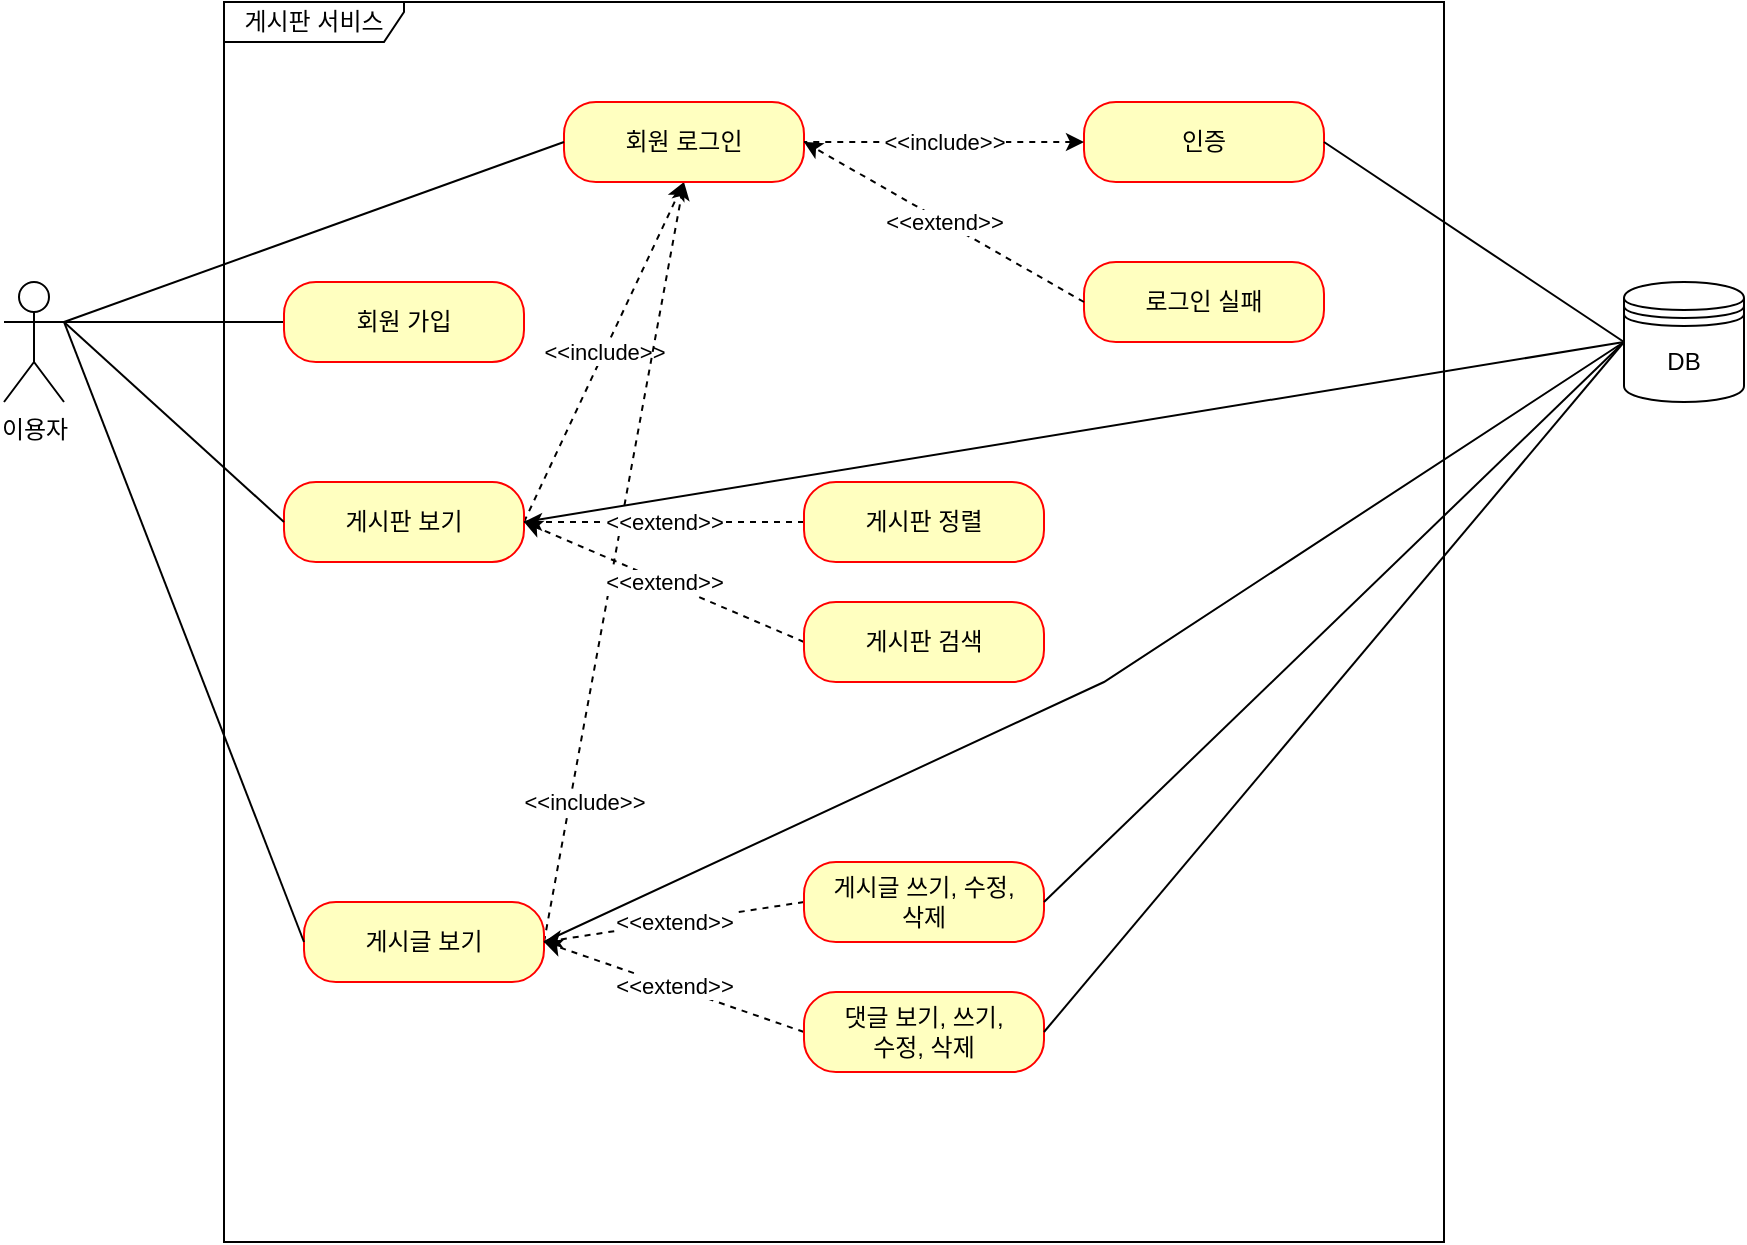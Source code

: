 <mxfile version="21.5.0" type="github">
  <diagram name="페이지-1" id="Btm-_TOON2q1yIZ-0QTO">
    <mxGraphModel dx="1562" dy="829" grid="1" gridSize="10" guides="1" tooltips="1" connect="1" arrows="1" fold="1" page="1" pageScale="1" pageWidth="1169" pageHeight="827" math="0" shadow="0">
      <root>
        <mxCell id="0" />
        <mxCell id="1" parent="0" />
        <mxCell id="bosHJi8yFp_loAS9r4mr-1" value="이용자" style="shape=umlActor;verticalLabelPosition=bottom;verticalAlign=top;html=1;outlineConnect=0;" vertex="1" parent="1">
          <mxGeometry x="80" y="230" width="30" height="60" as="geometry" />
        </mxCell>
        <mxCell id="bosHJi8yFp_loAS9r4mr-2" value="게시판 서비스" style="shape=umlFrame;whiteSpace=wrap;html=1;pointerEvents=0;width=90;height=20;" vertex="1" parent="1">
          <mxGeometry x="190" y="90" width="610" height="620" as="geometry" />
        </mxCell>
        <mxCell id="bosHJi8yFp_loAS9r4mr-14" style="rounded=0;orthogonalLoop=1;jettySize=auto;html=1;exitX=0;exitY=0.5;exitDx=0;exitDy=0;entryX=1;entryY=0.333;entryDx=0;entryDy=0;entryPerimeter=0;endArrow=none;endFill=0;" edge="1" parent="1" source="bosHJi8yFp_loAS9r4mr-3" target="bosHJi8yFp_loAS9r4mr-1">
          <mxGeometry relative="1" as="geometry" />
        </mxCell>
        <mxCell id="bosHJi8yFp_loAS9r4mr-3" value="회원 가입" style="rounded=1;whiteSpace=wrap;html=1;arcSize=40;fontColor=#000000;fillColor=#ffffc0;strokeColor=#ff0000;" vertex="1" parent="1">
          <mxGeometry x="220" y="230" width="120" height="40" as="geometry" />
        </mxCell>
        <mxCell id="bosHJi8yFp_loAS9r4mr-20" value="&amp;lt;&amp;lt;include&amp;gt;&amp;gt;" style="rounded=0;orthogonalLoop=1;jettySize=auto;html=1;exitX=1;exitY=0.5;exitDx=0;exitDy=0;entryX=0.5;entryY=1;entryDx=0;entryDy=0;startArrow=none;startFill=0;dashed=1;" edge="1" parent="1" source="bosHJi8yFp_loAS9r4mr-5" target="bosHJi8yFp_loAS9r4mr-7">
          <mxGeometry relative="1" as="geometry" />
        </mxCell>
        <mxCell id="bosHJi8yFp_loAS9r4mr-5" value="게시판 보기" style="rounded=1;whiteSpace=wrap;html=1;arcSize=40;fontColor=#000000;fillColor=#ffffc0;strokeColor=#ff0000;" vertex="1" parent="1">
          <mxGeometry x="220" y="330" width="120" height="40" as="geometry" />
        </mxCell>
        <mxCell id="bosHJi8yFp_loAS9r4mr-21" style="rounded=0;orthogonalLoop=1;jettySize=auto;html=1;exitX=1;exitY=0.5;exitDx=0;exitDy=0;entryX=0.5;entryY=1;entryDx=0;entryDy=0;dashed=1;" edge="1" parent="1" source="bosHJi8yFp_loAS9r4mr-6" target="bosHJi8yFp_loAS9r4mr-7">
          <mxGeometry relative="1" as="geometry" />
        </mxCell>
        <mxCell id="bosHJi8yFp_loAS9r4mr-22" value="&amp;lt;&amp;lt;include&amp;gt;&amp;gt;" style="edgeLabel;html=1;align=center;verticalAlign=middle;resizable=0;points=[];" vertex="1" connectable="0" parent="bosHJi8yFp_loAS9r4mr-21">
          <mxGeometry x="-0.178" y="-1" relative="1" as="geometry">
            <mxPoint x="-10" y="86" as="offset" />
          </mxGeometry>
        </mxCell>
        <mxCell id="bosHJi8yFp_loAS9r4mr-6" value="게시글 보기" style="rounded=1;whiteSpace=wrap;html=1;arcSize=40;fontColor=#000000;fillColor=#ffffc0;strokeColor=#ff0000;" vertex="1" parent="1">
          <mxGeometry x="230" y="540" width="120" height="40" as="geometry" />
        </mxCell>
        <mxCell id="bosHJi8yFp_loAS9r4mr-7" value="회원 로그인" style="rounded=1;whiteSpace=wrap;html=1;arcSize=40;fontColor=#000000;fillColor=#ffffc0;strokeColor=#ff0000;" vertex="1" parent="1">
          <mxGeometry x="360" y="140" width="120" height="40" as="geometry" />
        </mxCell>
        <mxCell id="bosHJi8yFp_loAS9r4mr-8" value="인증" style="rounded=1;whiteSpace=wrap;html=1;arcSize=40;fontColor=#000000;fillColor=#ffffc0;strokeColor=#ff0000;" vertex="1" parent="1">
          <mxGeometry x="620" y="140" width="120" height="40" as="geometry" />
        </mxCell>
        <mxCell id="bosHJi8yFp_loAS9r4mr-9" value="로그인 실패" style="rounded=1;whiteSpace=wrap;html=1;arcSize=40;fontColor=#000000;fillColor=#ffffc0;strokeColor=#ff0000;" vertex="1" parent="1">
          <mxGeometry x="620" y="220" width="120" height="40" as="geometry" />
        </mxCell>
        <mxCell id="bosHJi8yFp_loAS9r4mr-23" value="&amp;lt;&amp;lt;extend&amp;gt;&amp;gt;" style="rounded=0;orthogonalLoop=1;jettySize=auto;html=1;exitX=0;exitY=0.5;exitDx=0;exitDy=0;entryX=1;entryY=0.5;entryDx=0;entryDy=0;dashed=1;" edge="1" parent="1" source="bosHJi8yFp_loAS9r4mr-10" target="bosHJi8yFp_loAS9r4mr-5">
          <mxGeometry relative="1" as="geometry" />
        </mxCell>
        <mxCell id="bosHJi8yFp_loAS9r4mr-10" value="게시판 정렬" style="rounded=1;whiteSpace=wrap;html=1;arcSize=40;fontColor=#000000;fillColor=#ffffc0;strokeColor=#ff0000;" vertex="1" parent="1">
          <mxGeometry x="480" y="330" width="120" height="40" as="geometry" />
        </mxCell>
        <mxCell id="bosHJi8yFp_loAS9r4mr-24" value="&amp;lt;&amp;lt;extend&amp;gt;&amp;gt;" style="rounded=0;orthogonalLoop=1;jettySize=auto;html=1;exitX=0;exitY=0.5;exitDx=0;exitDy=0;dashed=1;" edge="1" parent="1" source="bosHJi8yFp_loAS9r4mr-11">
          <mxGeometry relative="1" as="geometry">
            <mxPoint x="340" y="350" as="targetPoint" />
          </mxGeometry>
        </mxCell>
        <mxCell id="bosHJi8yFp_loAS9r4mr-11" value="게시판 검색" style="rounded=1;whiteSpace=wrap;html=1;arcSize=40;fontColor=#000000;fillColor=#ffffc0;strokeColor=#ff0000;" vertex="1" parent="1">
          <mxGeometry x="480" y="390" width="120" height="40" as="geometry" />
        </mxCell>
        <mxCell id="bosHJi8yFp_loAS9r4mr-25" value="&amp;lt;&amp;lt;extend&amp;gt;&amp;gt;" style="rounded=0;orthogonalLoop=1;jettySize=auto;html=1;exitX=0;exitY=0.5;exitDx=0;exitDy=0;dashed=1;entryX=1;entryY=0.5;entryDx=0;entryDy=0;" edge="1" parent="1" source="bosHJi8yFp_loAS9r4mr-12" target="bosHJi8yFp_loAS9r4mr-6">
          <mxGeometry relative="1" as="geometry" />
        </mxCell>
        <mxCell id="bosHJi8yFp_loAS9r4mr-12" value="게시글 쓰기, 수정, &lt;br&gt;삭제" style="rounded=1;whiteSpace=wrap;html=1;arcSize=40;fontColor=#000000;fillColor=#ffffc0;strokeColor=#ff0000;" vertex="1" parent="1">
          <mxGeometry x="480" y="520" width="120" height="40" as="geometry" />
        </mxCell>
        <mxCell id="bosHJi8yFp_loAS9r4mr-26" value="&amp;lt;&amp;lt;extend&amp;gt;&amp;gt;" style="rounded=0;orthogonalLoop=1;jettySize=auto;html=1;exitX=0;exitY=0.5;exitDx=0;exitDy=0;entryX=1;entryY=0.5;entryDx=0;entryDy=0;dashed=1;" edge="1" parent="1" source="bosHJi8yFp_loAS9r4mr-13" target="bosHJi8yFp_loAS9r4mr-6">
          <mxGeometry relative="1" as="geometry" />
        </mxCell>
        <mxCell id="bosHJi8yFp_loAS9r4mr-13" value="댓글 보기, 쓰기, &lt;br&gt;수정, 삭제" style="rounded=1;whiteSpace=wrap;html=1;arcSize=40;fontColor=#000000;fillColor=#ffffc0;strokeColor=#ff0000;" vertex="1" parent="1">
          <mxGeometry x="480" y="585" width="120" height="40" as="geometry" />
        </mxCell>
        <mxCell id="bosHJi8yFp_loAS9r4mr-15" style="rounded=0;orthogonalLoop=1;jettySize=auto;html=1;exitX=0;exitY=0.5;exitDx=0;exitDy=0;entryX=1;entryY=0.333;entryDx=0;entryDy=0;entryPerimeter=0;endArrow=none;endFill=0;" edge="1" parent="1" source="bosHJi8yFp_loAS9r4mr-5" target="bosHJi8yFp_loAS9r4mr-1">
          <mxGeometry relative="1" as="geometry">
            <mxPoint x="230" y="200" as="sourcePoint" />
            <mxPoint x="120" y="260" as="targetPoint" />
          </mxGeometry>
        </mxCell>
        <mxCell id="bosHJi8yFp_loAS9r4mr-16" style="rounded=0;orthogonalLoop=1;jettySize=auto;html=1;exitX=0;exitY=0.5;exitDx=0;exitDy=0;entryX=1;entryY=0.333;entryDx=0;entryDy=0;entryPerimeter=0;endArrow=none;endFill=0;" edge="1" parent="1" source="bosHJi8yFp_loAS9r4mr-6" target="bosHJi8yFp_loAS9r4mr-1">
          <mxGeometry relative="1" as="geometry">
            <mxPoint x="230" y="430" as="sourcePoint" />
            <mxPoint x="120" y="260" as="targetPoint" />
          </mxGeometry>
        </mxCell>
        <mxCell id="bosHJi8yFp_loAS9r4mr-17" style="rounded=0;orthogonalLoop=1;jettySize=auto;html=1;exitX=0;exitY=0.5;exitDx=0;exitDy=0;entryX=1;entryY=0.333;entryDx=0;entryDy=0;entryPerimeter=0;endArrow=none;endFill=0;" edge="1" parent="1" source="bosHJi8yFp_loAS9r4mr-7" target="bosHJi8yFp_loAS9r4mr-1">
          <mxGeometry relative="1" as="geometry">
            <mxPoint x="240" y="260" as="sourcePoint" />
            <mxPoint x="120" y="260" as="targetPoint" />
          </mxGeometry>
        </mxCell>
        <mxCell id="bosHJi8yFp_loAS9r4mr-18" value="&amp;lt;&amp;lt;include&amp;gt;&amp;gt;" style="rounded=0;orthogonalLoop=1;jettySize=auto;html=1;exitX=0;exitY=0.5;exitDx=0;exitDy=0;entryX=1;entryY=0.5;entryDx=0;entryDy=0;endArrow=none;endFill=0;dashed=1;startArrow=classic;startFill=1;" edge="1" parent="1" source="bosHJi8yFp_loAS9r4mr-8" target="bosHJi8yFp_loAS9r4mr-7">
          <mxGeometry relative="1" as="geometry">
            <mxPoint x="370" y="170" as="sourcePoint" />
            <mxPoint x="120" y="260" as="targetPoint" />
          </mxGeometry>
        </mxCell>
        <mxCell id="bosHJi8yFp_loAS9r4mr-19" value="&amp;lt;&amp;lt;extend&amp;gt;&amp;gt;" style="rounded=0;orthogonalLoop=1;jettySize=auto;html=1;exitX=0;exitY=0.5;exitDx=0;exitDy=0;entryX=1;entryY=0.5;entryDx=0;entryDy=0;endArrow=classic;endFill=1;dashed=1;startArrow=none;startFill=0;" edge="1" parent="1" source="bosHJi8yFp_loAS9r4mr-9" target="bosHJi8yFp_loAS9r4mr-7">
          <mxGeometry relative="1" as="geometry">
            <mxPoint x="580" y="170" as="sourcePoint" />
            <mxPoint x="490" y="170" as="targetPoint" />
          </mxGeometry>
        </mxCell>
        <mxCell id="bosHJi8yFp_loAS9r4mr-30" value="DB" style="shape=datastore;whiteSpace=wrap;html=1;" vertex="1" parent="1">
          <mxGeometry x="890" y="230" width="60" height="60" as="geometry" />
        </mxCell>
        <mxCell id="bosHJi8yFp_loAS9r4mr-31" value="" style="rounded=0;orthogonalLoop=1;jettySize=auto;html=1;exitX=0;exitY=0.5;exitDx=0;exitDy=0;entryX=1;entryY=0.5;entryDx=0;entryDy=0;endArrow=none;endFill=0;startArrow=none;startFill=0;" edge="1" parent="1" source="bosHJi8yFp_loAS9r4mr-30" target="bosHJi8yFp_loAS9r4mr-8">
          <mxGeometry relative="1" as="geometry">
            <mxPoint x="630" y="170" as="sourcePoint" />
            <mxPoint x="490" y="170" as="targetPoint" />
          </mxGeometry>
        </mxCell>
        <mxCell id="bosHJi8yFp_loAS9r4mr-32" value="" style="rounded=0;orthogonalLoop=1;jettySize=auto;html=1;entryX=1;entryY=0.5;entryDx=0;entryDy=0;endArrow=none;endFill=0;startArrow=none;startFill=0;exitX=0;exitY=0.5;exitDx=0;exitDy=0;" edge="1" parent="1" source="bosHJi8yFp_loAS9r4mr-30" target="bosHJi8yFp_loAS9r4mr-5">
          <mxGeometry relative="1" as="geometry">
            <mxPoint x="940" y="280" as="sourcePoint" />
            <mxPoint x="750" y="170" as="targetPoint" />
          </mxGeometry>
        </mxCell>
        <mxCell id="bosHJi8yFp_loAS9r4mr-33" value="" style="rounded=0;orthogonalLoop=1;jettySize=auto;html=1;entryX=1;entryY=0.5;entryDx=0;entryDy=0;endArrow=none;endFill=0;startArrow=none;startFill=0;exitX=0;exitY=0.5;exitDx=0;exitDy=0;" edge="1" parent="1" source="bosHJi8yFp_loAS9r4mr-30" target="bosHJi8yFp_loAS9r4mr-6">
          <mxGeometry relative="1" as="geometry">
            <mxPoint x="950" y="240" as="sourcePoint" />
            <mxPoint x="350" y="360" as="targetPoint" />
            <Array as="points">
              <mxPoint x="630" y="430" />
            </Array>
          </mxGeometry>
        </mxCell>
        <mxCell id="bosHJi8yFp_loAS9r4mr-34" value="" style="rounded=0;orthogonalLoop=1;jettySize=auto;html=1;entryX=1;entryY=0.5;entryDx=0;entryDy=0;endArrow=none;endFill=0;startArrow=none;startFill=0;exitX=0;exitY=0.5;exitDx=0;exitDy=0;" edge="1" parent="1" source="bosHJi8yFp_loAS9r4mr-30" target="bosHJi8yFp_loAS9r4mr-12">
          <mxGeometry relative="1" as="geometry">
            <mxPoint x="900" y="270" as="sourcePoint" />
            <mxPoint x="350" y="360" as="targetPoint" />
          </mxGeometry>
        </mxCell>
        <mxCell id="bosHJi8yFp_loAS9r4mr-35" value="" style="rounded=0;orthogonalLoop=1;jettySize=auto;html=1;entryX=1;entryY=0.5;entryDx=0;entryDy=0;endArrow=none;endFill=0;startArrow=none;startFill=0;exitX=0;exitY=0.5;exitDx=0;exitDy=0;" edge="1" parent="1" source="bosHJi8yFp_loAS9r4mr-30" target="bosHJi8yFp_loAS9r4mr-13">
          <mxGeometry relative="1" as="geometry">
            <mxPoint x="900" y="270" as="sourcePoint" />
            <mxPoint x="610" y="538" as="targetPoint" />
          </mxGeometry>
        </mxCell>
      </root>
    </mxGraphModel>
  </diagram>
</mxfile>
